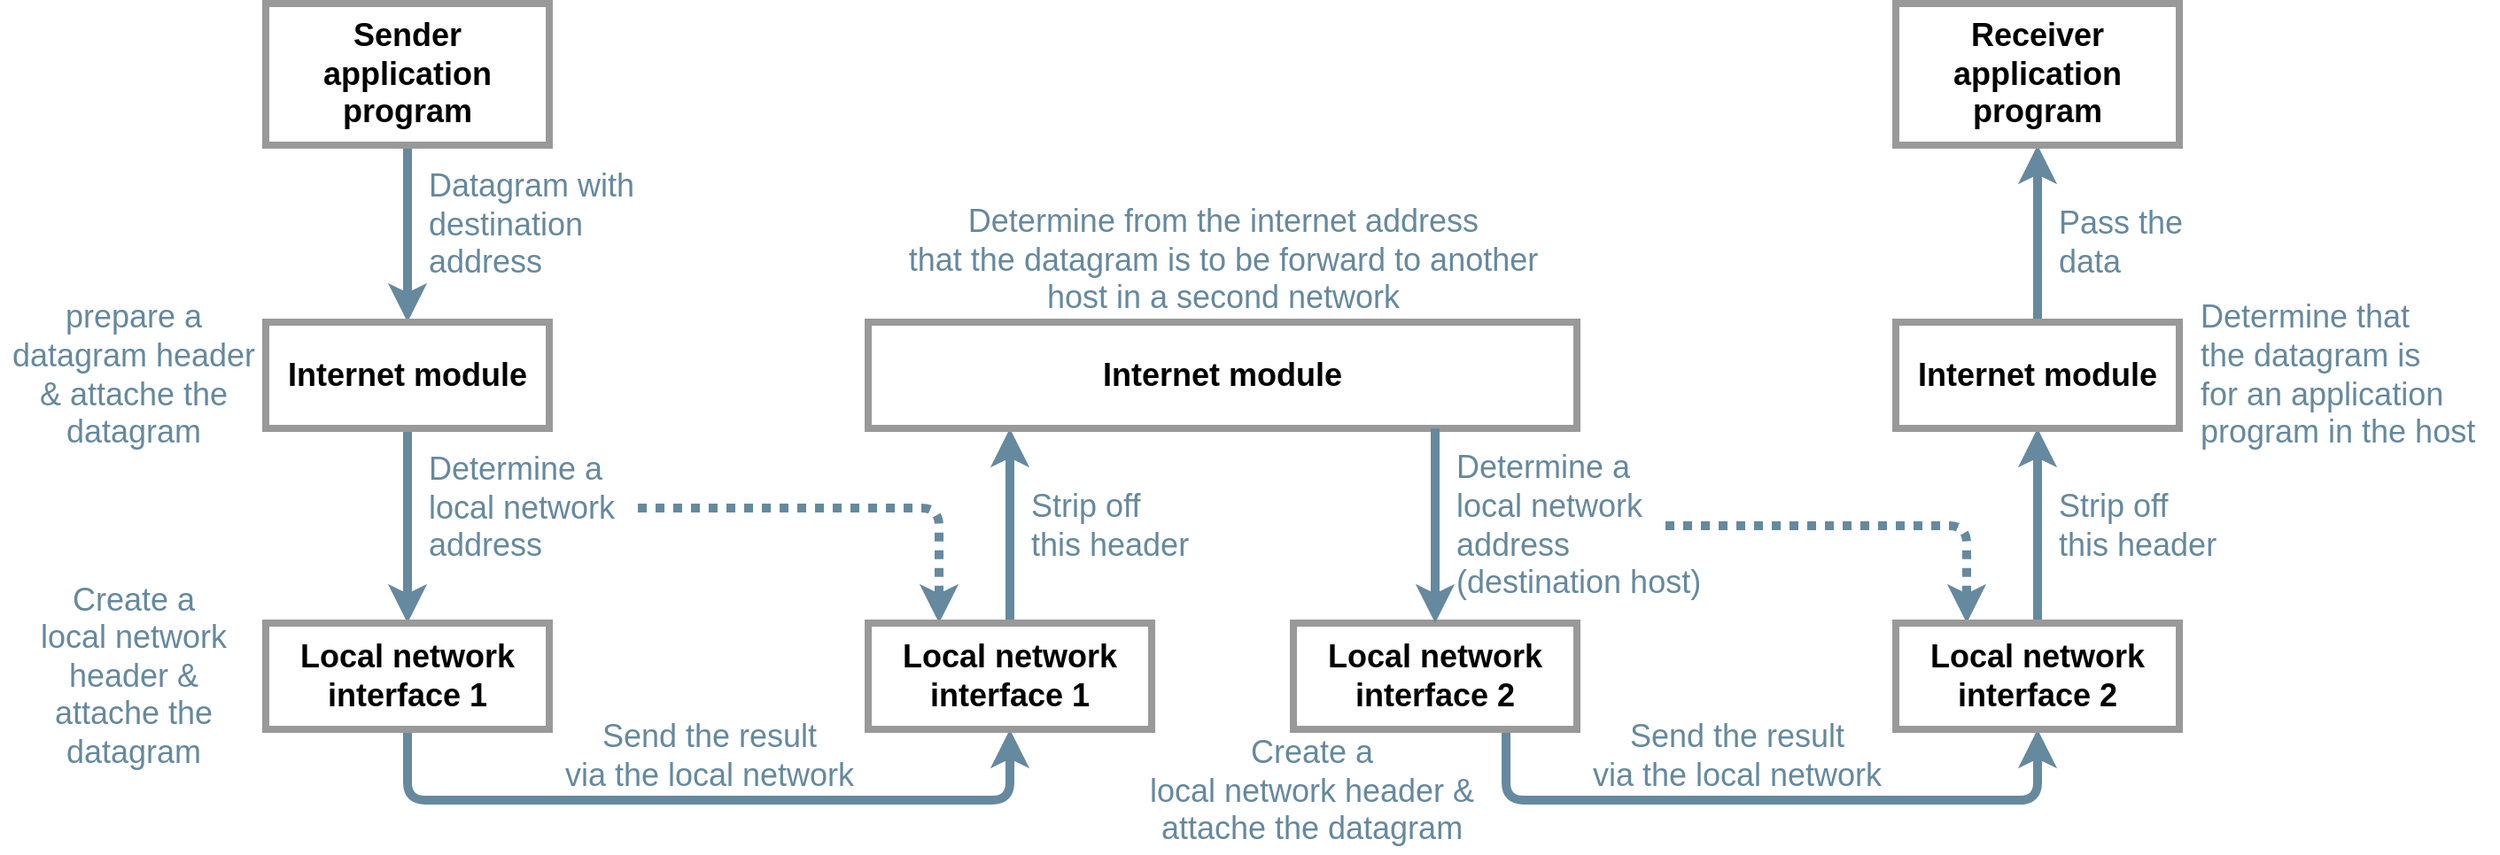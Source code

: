 <mxfile>
    <diagram id="TJbSUauwz9XmKrZzxrTD" name="Page-1">
        <mxGraphModel dx="2134" dy="1897" grid="0" gridSize="10" guides="1" tooltips="1" connect="1" arrows="1" fold="1" page="0" pageScale="1" pageWidth="850" pageHeight="1100" background="#ffffff" math="0" shadow="0">
            <root>
                <mxCell id="0"/>
                <mxCell id="1" parent="0"/>
                <mxCell id="3" style="edgeStyle=none;html=1;fontSize=18;fontColor=#000000;strokeColor=#65899E;strokeWidth=5;" edge="1" parent="1" source="2">
                    <mxGeometry relative="1" as="geometry">
                        <mxPoint x="40" y="220" as="targetPoint"/>
                    </mxGeometry>
                </mxCell>
                <mxCell id="2" value="Sender application program" style="rounded=0;whiteSpace=wrap;html=1;fillColor=none;strokeColor=#999999;strokeWidth=4;fontColor=#000000;fontStyle=1;fontSize=18;" vertex="1" parent="1">
                    <mxGeometry x="-40" y="40" width="160" height="80" as="geometry"/>
                </mxCell>
                <mxCell id="4" value="&lt;font color=&quot;#65899e&quot;&gt;Datagram with &lt;br&gt;destination &lt;br&gt;address&lt;br&gt;&lt;/font&gt;" style="text;html=1;align=left;verticalAlign=middle;resizable=0;points=[];autosize=1;strokeColor=none;fillColor=none;fontSize=18;fontColor=#000000;" vertex="1" parent="1">
                    <mxGeometry x="50" y="130" width="130" height="70" as="geometry"/>
                </mxCell>
                <mxCell id="6" style="edgeStyle=none;html=1;fontSize=18;fontColor=#65899E;strokeColor=#65899E;strokeWidth=5;" edge="1" parent="1" source="5">
                    <mxGeometry relative="1" as="geometry">
                        <mxPoint x="40" y="390" as="targetPoint"/>
                    </mxGeometry>
                </mxCell>
                <mxCell id="5" value="Internet module" style="rounded=0;whiteSpace=wrap;html=1;fillColor=none;strokeColor=#999999;strokeWidth=4;fontColor=#000000;fontStyle=1;fontSize=18;" vertex="1" parent="1">
                    <mxGeometry x="-40" y="220" width="160" height="60" as="geometry"/>
                </mxCell>
                <mxCell id="15" style="edgeStyle=none;html=1;fontSize=18;fontColor=#65899E;strokeColor=#65899E;strokeWidth=5;dashed=1;dashPattern=1 1;entryX=0.25;entryY=0;entryDx=0;entryDy=0;" edge="1" parent="1" source="7" target="14">
                    <mxGeometry relative="1" as="geometry">
                        <mxPoint x="330" y="370" as="targetPoint"/>
                        <Array as="points">
                            <mxPoint x="340" y="325"/>
                        </Array>
                    </mxGeometry>
                </mxCell>
                <mxCell id="7" value="&lt;font color=&quot;#65899e&quot;&gt;Determine a &lt;br&gt;local network &lt;br&gt;address&lt;br&gt;&lt;/font&gt;" style="text;html=1;align=left;verticalAlign=middle;resizable=0;points=[];autosize=1;strokeColor=none;fillColor=none;fontSize=18;fontColor=#000000;" vertex="1" parent="1">
                    <mxGeometry x="50" y="290" width="120" height="70" as="geometry"/>
                </mxCell>
                <mxCell id="16" style="edgeStyle=none;html=1;entryX=0.5;entryY=1;entryDx=0;entryDy=0;fontSize=18;fontColor=#65899E;strokeColor=#65899E;strokeWidth=5;" edge="1" parent="1" source="8" target="14">
                    <mxGeometry relative="1" as="geometry">
                        <Array as="points">
                            <mxPoint x="40" y="490"/>
                            <mxPoint x="380" y="490"/>
                        </Array>
                    </mxGeometry>
                </mxCell>
                <mxCell id="8" value="Local network interface 1" style="rounded=0;whiteSpace=wrap;html=1;fillColor=none;strokeColor=#999999;strokeWidth=4;fontColor=#000000;fontStyle=1;fontSize=18;" vertex="1" parent="1">
                    <mxGeometry x="-40" y="390" width="160" height="60" as="geometry"/>
                </mxCell>
                <mxCell id="10" value="&lt;font color=&quot;#65899e&quot;&gt;prepare a&lt;br&gt;datagram header&lt;br&gt;&amp;amp; attache the&lt;br&gt;datagram&lt;br&gt;&lt;/font&gt;" style="text;html=1;align=center;verticalAlign=middle;resizable=0;points=[];autosize=1;strokeColor=none;fillColor=none;fontSize=18;fontColor=#000000;" vertex="1" parent="1">
                    <mxGeometry x="-190" y="205" width="150" height="90" as="geometry"/>
                </mxCell>
                <mxCell id="11" value="&lt;font color=&quot;#65899e&quot;&gt;Create a&lt;br&gt;local network&lt;br&gt;header &amp;amp; &lt;br&gt;attache the&lt;br&gt;&lt;div&gt;&lt;span&gt;datagram&lt;/span&gt;&lt;/div&gt;&lt;/font&gt;" style="text;html=1;align=center;verticalAlign=middle;resizable=0;points=[];autosize=1;strokeColor=none;fillColor=none;fontSize=18;fontColor=#000000;" vertex="1" parent="1">
                    <mxGeometry x="-175" y="360" width="120" height="120" as="geometry"/>
                </mxCell>
                <mxCell id="12" value="&lt;font color=&quot;#65899e&quot;&gt;Send the result &lt;br&gt;via the local network&lt;br&gt;&lt;/font&gt;" style="text;html=1;align=center;verticalAlign=middle;resizable=0;points=[];autosize=1;strokeColor=none;fillColor=none;fontSize=18;fontColor=#000000;" vertex="1" parent="1">
                    <mxGeometry x="120" y="440" width="180" height="50" as="geometry"/>
                </mxCell>
                <mxCell id="18" style="edgeStyle=none;html=1;fontSize=18;fontColor=#65899E;strokeColor=#65899E;strokeWidth=5;" edge="1" parent="1" source="14">
                    <mxGeometry relative="1" as="geometry">
                        <mxPoint x="380" y="280" as="targetPoint"/>
                    </mxGeometry>
                </mxCell>
                <mxCell id="14" value="Local network interface 1" style="rounded=0;whiteSpace=wrap;html=1;fillColor=none;strokeColor=#999999;strokeWidth=4;fontColor=#000000;fontStyle=1;fontSize=18;" vertex="1" parent="1">
                    <mxGeometry x="300" y="390" width="160" height="60" as="geometry"/>
                </mxCell>
                <mxCell id="19" value="Internet module" style="rounded=0;whiteSpace=wrap;html=1;fillColor=none;strokeColor=#999999;strokeWidth=4;fontColor=#000000;fontStyle=1;fontSize=18;" vertex="1" parent="1">
                    <mxGeometry x="300" y="220" width="400" height="60" as="geometry"/>
                </mxCell>
                <mxCell id="20" value="&lt;font color=&quot;#65899e&quot;&gt;Strip off &lt;br&gt;this header&lt;br&gt;&lt;/font&gt;" style="text;html=1;align=left;verticalAlign=middle;resizable=0;points=[];autosize=1;strokeColor=none;fillColor=none;fontSize=18;fontColor=#000000;" vertex="1" parent="1">
                    <mxGeometry x="390" y="310" width="100" height="50" as="geometry"/>
                </mxCell>
                <mxCell id="22" value="&lt;font color=&quot;#65899e&quot;&gt;Determine from the internet address&lt;br&gt;that the datagram is to be forward to another&lt;br&gt;host in a second network&lt;br&gt;&lt;/font&gt;" style="text;html=1;align=center;verticalAlign=middle;resizable=0;points=[];autosize=1;strokeColor=none;fillColor=none;fontSize=18;fontColor=#000000;" vertex="1" parent="1">
                    <mxGeometry x="315" y="150" width="370" height="70" as="geometry"/>
                </mxCell>
                <mxCell id="28" style="edgeStyle=none;html=1;exitX=0.75;exitY=1;exitDx=0;exitDy=0;entryX=0.5;entryY=1;entryDx=0;entryDy=0;fontSize=18;fontColor=#65899E;strokeColor=#65899E;strokeWidth=5;" edge="1" parent="1" source="23" target="27">
                    <mxGeometry relative="1" as="geometry">
                        <Array as="points">
                            <mxPoint x="660" y="490"/>
                            <mxPoint x="960" y="490"/>
                        </Array>
                    </mxGeometry>
                </mxCell>
                <mxCell id="23" value="Local network interface 2" style="rounded=0;whiteSpace=wrap;html=1;fillColor=none;strokeColor=#999999;strokeWidth=4;fontColor=#000000;fontStyle=1;fontSize=18;" vertex="1" parent="1">
                    <mxGeometry x="540" y="390" width="160" height="60" as="geometry"/>
                </mxCell>
                <mxCell id="24" value="" style="endArrow=classic;html=1;fontSize=18;fontColor=#65899E;strokeColor=#65899E;strokeWidth=5;entryX=0.5;entryY=0;entryDx=0;entryDy=0;exitX=0.8;exitY=1;exitDx=0;exitDy=0;exitPerimeter=0;" edge="1" parent="1" source="19" target="23">
                    <mxGeometry width="50" height="50" relative="1" as="geometry">
                        <mxPoint x="520" y="310" as="sourcePoint"/>
                        <mxPoint x="480" y="210" as="targetPoint"/>
                    </mxGeometry>
                </mxCell>
                <mxCell id="35" style="edgeStyle=none;html=1;entryX=0.25;entryY=0;entryDx=0;entryDy=0;fontSize=18;fontColor=#65899E;strokeColor=#65899E;strokeWidth=5;dashed=1;dashPattern=1 1;exitX=0.8;exitY=0.5;exitDx=0;exitDy=0;exitPerimeter=0;" edge="1" parent="1" source="25" target="27">
                    <mxGeometry relative="1" as="geometry">
                        <Array as="points">
                            <mxPoint x="920" y="335"/>
                        </Array>
                    </mxGeometry>
                </mxCell>
                <mxCell id="25" value="&lt;font color=&quot;#65899e&quot;&gt;Determine a &lt;br&gt;local network &lt;br&gt;address&lt;br&gt;(destination host)&lt;br&gt;&lt;/font&gt;" style="text;html=1;align=left;verticalAlign=middle;resizable=0;points=[];autosize=1;strokeColor=none;fillColor=none;fontSize=18;fontColor=#000000;" vertex="1" parent="1">
                    <mxGeometry x="630" y="290" width="150" height="90" as="geometry"/>
                </mxCell>
                <mxCell id="29" value="" style="edgeStyle=none;html=1;fontSize=18;fontColor=#65899E;strokeColor=#65899E;strokeWidth=5;" edge="1" parent="1" source="26" target="23">
                    <mxGeometry relative="1" as="geometry"/>
                </mxCell>
                <mxCell id="26" value="&lt;font color=&quot;#65899e&quot;&gt;Create a&lt;br&gt;local network header &amp;amp; &lt;br&gt;attache the&amp;nbsp;&lt;/font&gt;&lt;span style=&quot;color: rgb(101 , 137 , 158)&quot;&gt;datagram&lt;/span&gt;&lt;font color=&quot;#65899e&quot;&gt;&lt;br&gt;&lt;/font&gt;" style="text;html=1;align=center;verticalAlign=middle;resizable=0;points=[];autosize=1;strokeColor=none;fillColor=none;fontSize=18;fontColor=#000000;" vertex="1" parent="1">
                    <mxGeometry x="450" y="450" width="200" height="70" as="geometry"/>
                </mxCell>
                <mxCell id="31" style="edgeStyle=none;html=1;fontSize=18;fontColor=#65899E;strokeColor=#65899E;strokeWidth=5;" edge="1" parent="1" source="27">
                    <mxGeometry relative="1" as="geometry">
                        <mxPoint x="960" y="280" as="targetPoint"/>
                    </mxGeometry>
                </mxCell>
                <mxCell id="27" value="Local network interface 2" style="rounded=0;whiteSpace=wrap;html=1;fillColor=none;strokeColor=#999999;strokeWidth=4;fontColor=#000000;fontStyle=1;fontSize=18;" vertex="1" parent="1">
                    <mxGeometry x="880" y="390" width="160" height="60" as="geometry"/>
                </mxCell>
                <mxCell id="32" value="&lt;font color=&quot;#65899e&quot;&gt;Strip off &lt;br&gt;this header&lt;br&gt;&lt;/font&gt;" style="text;html=1;align=left;verticalAlign=middle;resizable=0;points=[];autosize=1;strokeColor=none;fillColor=none;fontSize=18;fontColor=#000000;" vertex="1" parent="1">
                    <mxGeometry x="970" y="310" width="100" height="50" as="geometry"/>
                </mxCell>
                <mxCell id="39" style="edgeStyle=none;html=1;entryX=0.5;entryY=1;entryDx=0;entryDy=0;fontSize=18;fontColor=#65899E;strokeColor=#65899E;strokeWidth=5;" edge="1" parent="1" source="34" target="38">
                    <mxGeometry relative="1" as="geometry"/>
                </mxCell>
                <mxCell id="34" value="Internet module" style="rounded=0;whiteSpace=wrap;html=1;fillColor=none;strokeColor=#999999;strokeWidth=4;fontColor=#000000;fontStyle=1;fontSize=18;" vertex="1" parent="1">
                    <mxGeometry x="880" y="220" width="160" height="60" as="geometry"/>
                </mxCell>
                <mxCell id="36" value="&lt;font color=&quot;#65899e&quot;&gt;Send the result &lt;br&gt;via the local network&lt;br&gt;&lt;/font&gt;" style="text;html=1;align=center;verticalAlign=middle;resizable=0;points=[];autosize=1;strokeColor=none;fillColor=none;fontSize=18;fontColor=#000000;" vertex="1" parent="1">
                    <mxGeometry x="700" y="440" width="180" height="50" as="geometry"/>
                </mxCell>
                <mxCell id="37" value="&lt;font color=&quot;#65899e&quot;&gt;Determine that &lt;br&gt;the datagram is &lt;br&gt;for an application &lt;br&gt;program in the host&lt;br&gt;&lt;/font&gt;" style="text;html=1;align=left;verticalAlign=middle;resizable=0;points=[];autosize=1;strokeColor=none;fillColor=none;fontSize=18;fontColor=#000000;" vertex="1" parent="1">
                    <mxGeometry x="1050" y="205" width="170" height="90" as="geometry"/>
                </mxCell>
                <mxCell id="38" value="Receiver application program" style="rounded=0;whiteSpace=wrap;html=1;fillColor=none;strokeColor=#999999;strokeWidth=4;fontColor=#000000;fontStyle=1;fontSize=18;" vertex="1" parent="1">
                    <mxGeometry x="880" y="40" width="160" height="80" as="geometry"/>
                </mxCell>
                <mxCell id="40" value="&lt;font color=&quot;#65899e&quot;&gt;Pass the &lt;br&gt;data&lt;br&gt;&lt;/font&gt;" style="text;html=1;align=left;verticalAlign=middle;resizable=0;points=[];autosize=1;strokeColor=none;fillColor=none;fontSize=18;fontColor=#000000;" vertex="1" parent="1">
                    <mxGeometry x="970" y="150" width="90" height="50" as="geometry"/>
                </mxCell>
            </root>
        </mxGraphModel>
    </diagram>
</mxfile>